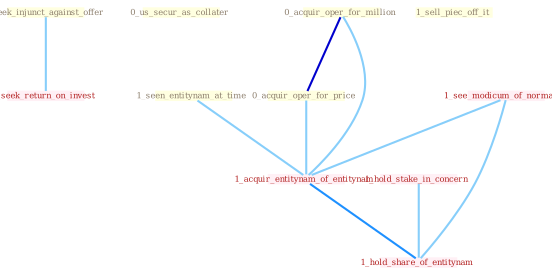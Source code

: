 Graph G{ 
    node
    [shape=polygon,style=filled,width=.5,height=.06,color="#BDFCC9",fixedsize=true,fontsize=4,
    fontcolor="#2f4f4f"];
    {node
    [color="#ffffe0", fontcolor="#8b7d6b"] "1_seek_injunct_against_offer " "0_us_secur_as_collater " "1_seen_entitynam_at_time " "0_acquir_oper_for_million " "1_sell_piec_off_it " "0_acquir_oper_for_price "}
{node [color="#fff0f5", fontcolor="#b22222"] "1_hold_stake_in_concern " "0_seek_return_on_invest " "1_see_modicum_of_normalci " "1_acquir_entitynam_of_entitynam " "1_hold_share_of_entitynam "}
edge [color="#B0E2FF"];

	"1_seek_injunct_against_offer " -- "0_seek_return_on_invest " [w="1", color="#87cefa" ];
	"1_seen_entitynam_at_time " -- "1_acquir_entitynam_of_entitynam " [w="1", color="#87cefa" ];
	"0_acquir_oper_for_million " -- "0_acquir_oper_for_price " [w="3", color="#0000cd" , len=0.6];
	"0_acquir_oper_for_million " -- "1_acquir_entitynam_of_entitynam " [w="1", color="#87cefa" ];
	"0_acquir_oper_for_price " -- "1_acquir_entitynam_of_entitynam " [w="1", color="#87cefa" ];
	"1_hold_stake_in_concern " -- "1_hold_share_of_entitynam " [w="1", color="#87cefa" ];
	"1_see_modicum_of_normalci " -- "1_acquir_entitynam_of_entitynam " [w="1", color="#87cefa" ];
	"1_see_modicum_of_normalci " -- "1_hold_share_of_entitynam " [w="1", color="#87cefa" ];
	"1_acquir_entitynam_of_entitynam " -- "1_hold_share_of_entitynam " [w="2", color="#1e90ff" , len=0.8];
}